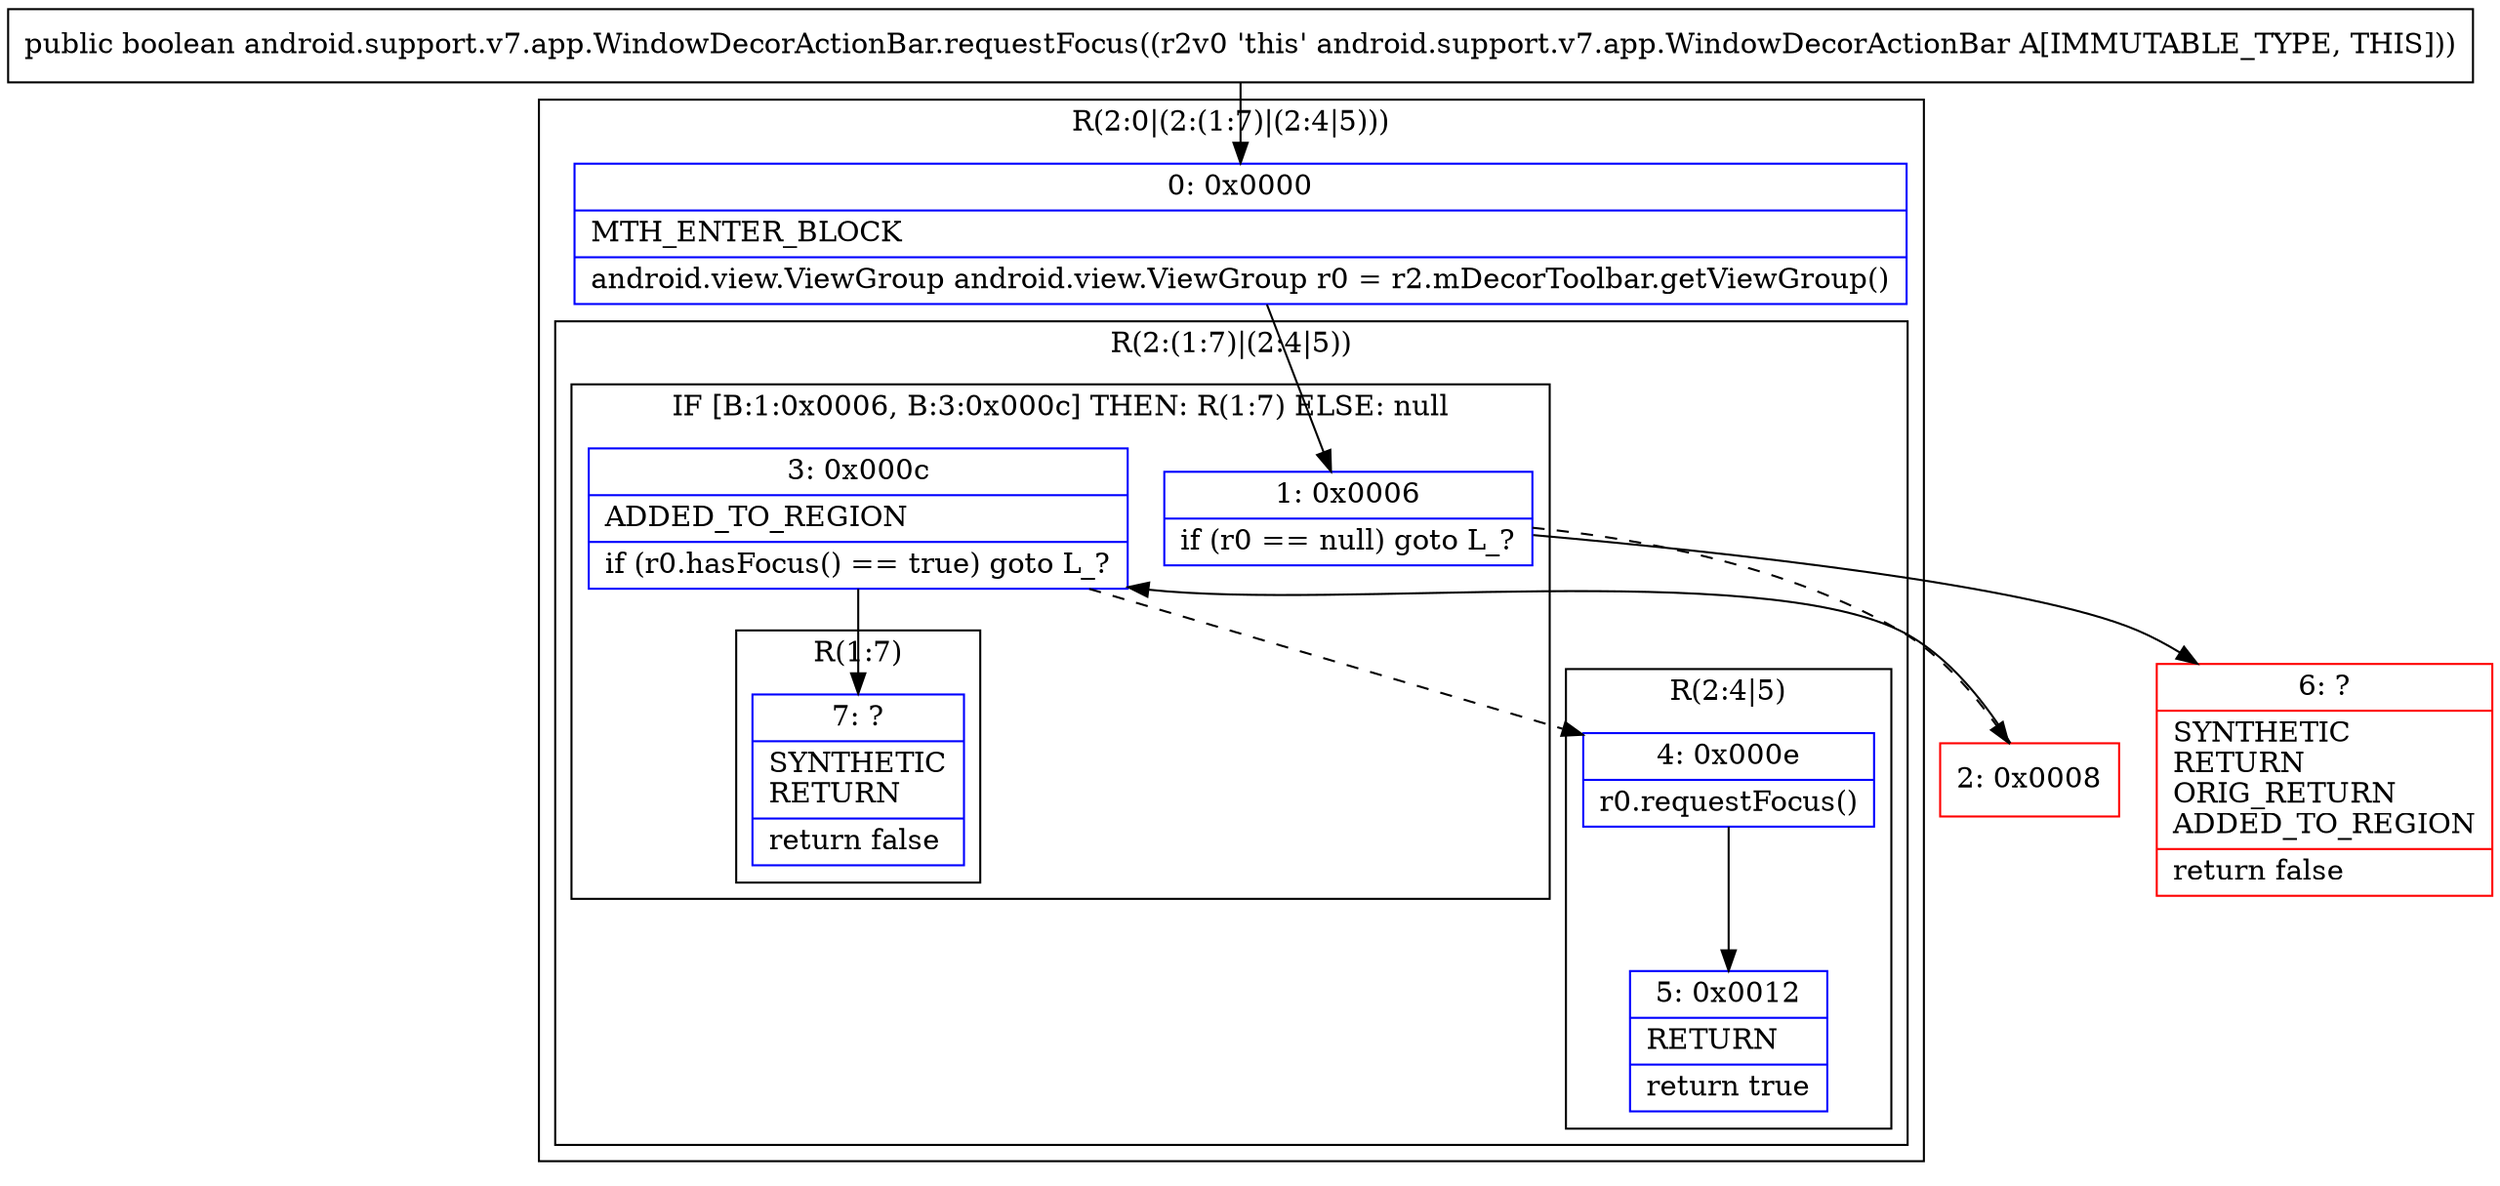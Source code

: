 digraph "CFG forandroid.support.v7.app.WindowDecorActionBar.requestFocus()Z" {
subgraph cluster_Region_1932868534 {
label = "R(2:0|(2:(1:7)|(2:4|5)))";
node [shape=record,color=blue];
Node_0 [shape=record,label="{0\:\ 0x0000|MTH_ENTER_BLOCK\l|android.view.ViewGroup android.view.ViewGroup r0 = r2.mDecorToolbar.getViewGroup()\l}"];
subgraph cluster_Region_1376935551 {
label = "R(2:(1:7)|(2:4|5))";
node [shape=record,color=blue];
subgraph cluster_IfRegion_939327379 {
label = "IF [B:1:0x0006, B:3:0x000c] THEN: R(1:7) ELSE: null";
node [shape=record,color=blue];
Node_1 [shape=record,label="{1\:\ 0x0006|if (r0 == null) goto L_?\l}"];
Node_3 [shape=record,label="{3\:\ 0x000c|ADDED_TO_REGION\l|if (r0.hasFocus() == true) goto L_?\l}"];
subgraph cluster_Region_821270950 {
label = "R(1:7)";
node [shape=record,color=blue];
Node_7 [shape=record,label="{7\:\ ?|SYNTHETIC\lRETURN\l|return false\l}"];
}
}
subgraph cluster_Region_1568146170 {
label = "R(2:4|5)";
node [shape=record,color=blue];
Node_4 [shape=record,label="{4\:\ 0x000e|r0.requestFocus()\l}"];
Node_5 [shape=record,label="{5\:\ 0x0012|RETURN\l|return true\l}"];
}
}
}
Node_2 [shape=record,color=red,label="{2\:\ 0x0008}"];
Node_6 [shape=record,color=red,label="{6\:\ ?|SYNTHETIC\lRETURN\lORIG_RETURN\lADDED_TO_REGION\l|return false\l}"];
MethodNode[shape=record,label="{public boolean android.support.v7.app.WindowDecorActionBar.requestFocus((r2v0 'this' android.support.v7.app.WindowDecorActionBar A[IMMUTABLE_TYPE, THIS])) }"];
MethodNode -> Node_0;
Node_0 -> Node_1;
Node_1 -> Node_2[style=dashed];
Node_1 -> Node_6;
Node_3 -> Node_4[style=dashed];
Node_3 -> Node_7;
Node_4 -> Node_5;
Node_2 -> Node_3;
}

